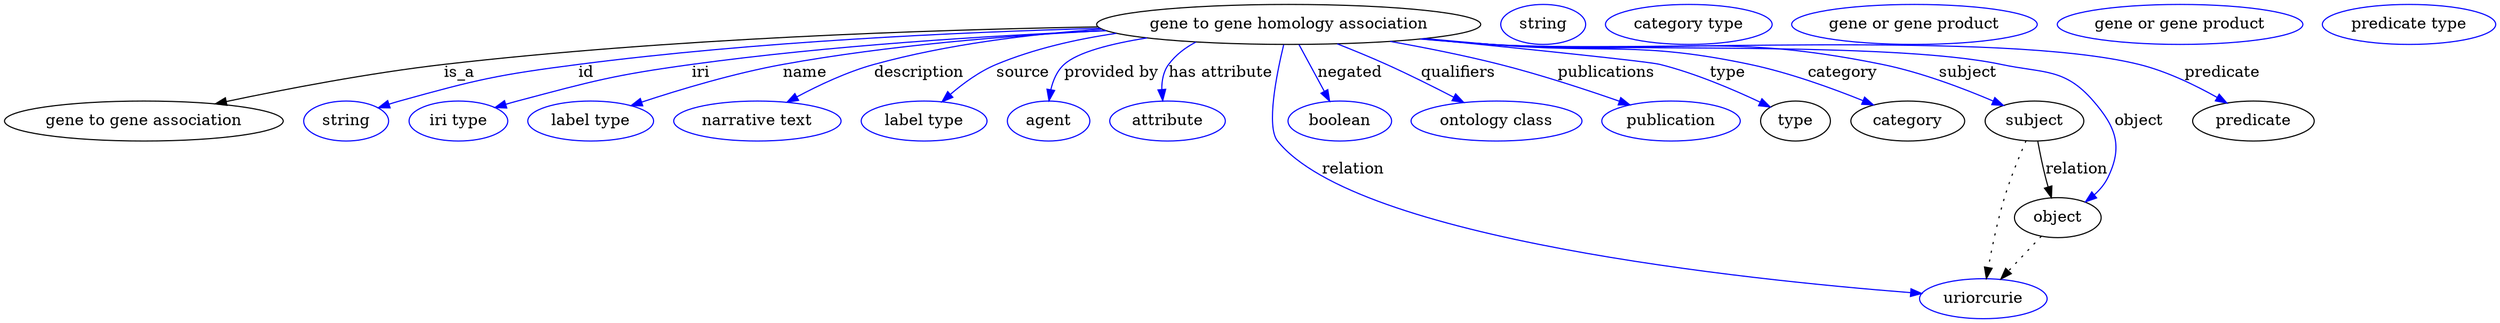 digraph {
	graph [bb="0,0,1797.3,283"];
	node [label="\N"];
	"gene to gene homology association"	[height=0.5,
		label="gene to gene homology association",
		pos="931.84,265",
		width=3.7733];
	"gene to gene association"	[height=0.5,
		pos="96.841,178",
		width=2.69];
	"gene to gene homology association" -> "gene to gene association"	[label=is_a,
		lp="327.84,221.5",
		pos="e,148.4,193.28 796.84,262.77 671.81,260.1 480.98,252.16 316.84,229 262.69,221.36 202.16,207.18 158.33,195.87"];
	id	[color=blue,
		height=0.5,
		label=string,
		pos="241.84,178",
		width=0.84854];
	"gene to gene homology association" -> id	[color=blue,
		label=id,
		lp="423.34,221.5",
		pos="e,265.28,189.72 799.11,261.15 694.91,257.43 546.46,248.84 417.84,229 356.37,219.52 340.88,215.56 281.84,196 279.46,195.21 277.02,\
194.34 274.58,193.42",
		style=solid];
	iri	[color=blue,
		height=0.5,
		label="iri type",
		pos="326.84,178",
		width=1.011];
	"gene to gene homology association" -> iri	[color=blue,
		label=iri,
		lp="508.34,221.5",
		pos="e,354.9,189.89 802.72,259.2 716.96,254.61 602.12,245.78 501.84,229 443.47,219.23 429.34,213.61 372.84,196 370.1,195.14 367.28,194.22 \
364.45,193.26",
		style=solid];
	name	[color=blue,
		height=0.5,
		label="label type",
		pos="426.84,178",
		width=1.2638];
	"gene to gene homology association" -> name	[color=blue,
		label=name,
		lp="586.34,221.5",
		pos="e,456.58,191.66 803.72,258.99 734.2,254.42 647.12,245.69 570.84,229 534.53,221.06 494.72,206.78 466.18,195.51",
		style=solid];
	description	[color=blue,
		height=0.5,
		label="narrative text",
		pos="547.84,178",
		width=1.6068];
	"gene to gene homology association" -> description	[color=blue,
		label=description,
		lp="670.34,221.5",
		pos="e,570.94,194.77 803.13,259.09 751.44,254.43 691.89,245.59 639.84,229 618.6,222.23 596.6,210.47 579.44,200.06",
		style=solid];
	source	[color=blue,
		height=0.5,
		label="label type",
		pos="668.84,178",
		width=1.2638];
	"gene to gene homology association" -> source	[color=blue,
		label=source,
		lp="745.84,221.5",
		pos="e,683.24,195.12 817.43,255.3 787.31,250.11 755.52,241.91 727.84,229 714.07,222.58 700.95,212.06 690.59,202.33",
		style=solid];
	"provided by"	[color=blue,
		height=0.5,
		label=agent,
		pos="761.84,178",
		width=0.83048];
	"gene to gene homology association" -> "provided by"	[color=blue,
		label="provided by",
		lp="808.84,221.5",
		pos="e,762.32,196.1 840.29,251.57 812.17,246.06 785.96,238.6 775.84,229 769.52,223 765.98,214.4 764.01,206.02",
		style=solid];
	"has attribute"	[color=blue,
		height=0.5,
		label=attribute,
		pos="849.84,178",
		width=1.1193];
	"gene to gene homology association" -> "has attribute"	[color=blue,
		label="has attribute",
		lp="884.34,221.5",
		pos="e,845.82,196.13 873.53,248.65 864.59,243.78 856.48,237.39 850.84,229 846.4,222.38 845.01,214.09 845.06,206.16",
		style=solid];
	relation	[color=blue,
		height=0.5,
		label=uriorcurie,
		pos="1467.8,18",
		width=1.2638];
	"gene to gene homology association" -> relation	[color=blue,
		label=relation,
		lp="1001.8,134.5",
		pos="e,1424.6,23.977 927.05,246.74 921.92,224.17 916.96,184.6 936.84,160 997.28,85.21 1291.9,40.765 1414.3,25.259",
		style=solid];
	negated	[color=blue,
		height=0.5,
		label=boolean,
		pos="983.84,178",
		width=1.0652];
	"gene to gene homology association" -> negated	[color=blue,
		label=negated,
		lp="983.34,221.5",
		pos="e,973.69,195.6 942.36,246.8 949.86,234.54 960.06,217.87 968.47,204.13",
		style=solid];
	qualifiers	[color=blue,
		height=0.5,
		label="ontology class",
		pos="1101.8,178",
		width=1.7151];
	"gene to gene homology association" -> qualifiers	[color=blue,
		label=qualifiers,
		lp="1063.3,221.5",
		pos="e,1074.4,194.36 969.28,247.58 981.93,241.88 996.08,235.32 1008.8,229 1027.7,219.66 1048.3,208.65 1065.4,199.34",
		style=solid];
	publications	[color=blue,
		height=0.5,
		label=publication,
		pos="1231.8,178",
		width=1.3902];
	"gene to gene homology association" -> publications	[color=blue,
		label=publications,
		lp="1173.3,221.5",
		pos="e,1199.7,191.94 1006.5,249.9 1033.8,244.18 1064.9,237.01 1092.8,229 1126,219.48 1162.7,206.16 1190,195.67",
		style=solid];
	type	[height=0.5,
		pos="1326.8,178",
		width=0.75];
	"gene to gene homology association" -> type	[color=blue,
		label=type,
		lp="1265.8,221.5",
		pos="e,1306.6,189.96 1029.3,252.4 1106.1,243.14 1201.9,231.36 1210.8,229 1241.5,220.92 1274.4,206.05 1297.4,194.62",
		style=solid];
	category	[height=0.5,
		pos="1412.8,178",
		width=1.1374];
	"gene to gene homology association" -> category	[color=blue,
		label=category,
		lp="1353.3,221.5",
		pos="e,1385.9,191.81 1027.8,252.26 1043.9,250.41 1060.3,248.59 1075.8,247 1167.3,237.61 1192.3,249.58 1281.8,229 1314.9,221.41 1350.7,\
207.29 1376.5,195.98",
		style=solid];
	subject	[height=0.5,
		pos="1507.8,178",
		width=0.99297];
	"gene to gene homology association" -> subject	[color=blue,
		label=subject,
		lp="1447.3,221.5",
		pos="e,1483.3,191.38 1026.3,252.05 1042.8,250.19 1059.8,248.42 1075.8,247 1211.1,235.03 1248.2,258.24 1380.8,229 1413.7,221.76 1449.1,\
207.19 1474.2,195.64",
		style=solid];
	object	[height=0.5,
		pos="1527.8,91",
		width=0.9027];
	"gene to gene homology association" -> object	[color=blue,
		label=object,
		lp="1587.8,178",
		pos="e,1547.6,105.43 1025.5,251.96 1042.2,250.08 1059.5,248.33 1075.8,247 1163.4,239.84 1385,247.67 1470.8,229 1509.2,220.65 1527.4,225.96 \
1552.8,196 1573,172.26 1577.2,155.59 1564.8,127 1562.6,121.72 1559.1,116.87 1555.1,112.56",
		style=solid];
	predicate	[height=0.5,
		pos="1674.8,178",
		width=1.1916];
	"gene to gene homology association" -> predicate	[color=blue,
		label=predicate,
		lp="1651.8,221.5",
		pos="e,1656.3,194.41 1025.1,251.85 1041.9,249.98 1059.4,248.25 1075.8,247 1133.3,242.62 1538.7,245.68 1593.8,229 1613.4,223.08 1633,211.2 \
1648,200.51",
		style=solid];
	association_type	[color=blue,
		height=0.5,
		label=string,
		pos="1115.8,265",
		width=0.84854];
	association_category	[color=blue,
		height=0.5,
		label="category type",
		pos="1222.8,265",
		width=1.6249];
	subject -> relation	[pos="e,1471,36.027 1502.1,160.08 1497.6,146.39 1491.4,126.58 1486.8,109 1481.4,88.036 1476.4,64.025 1472.9,46.079",
		style=dotted];
	subject -> object	[label=relation,
		lp="1539.8,134.5",
		pos="e,1523.9,108.89 1511.9,159.8 1514.6,148.09 1518.3,132.34 1521.5,118.97"];
	"gene to gene association_subject"	[color=blue,
		height=0.5,
		label="gene or gene product",
		pos="1384.8,265",
		width=2.3651];
	object -> relation	[pos="e,1481.5,35.205 1514.5,74.243 1506.8,65.088 1496.9,53.364 1488.2,43.074",
		style=dotted];
	"gene to gene association_object"	[color=blue,
		height=0.5,
		label="gene or gene product",
		pos="1572.8,265",
		width=2.3651];
	"gene to gene homology association_predicate"	[color=blue,
		height=0.5,
		label="predicate type",
		pos="1736.8,265",
		width=1.679];
}
